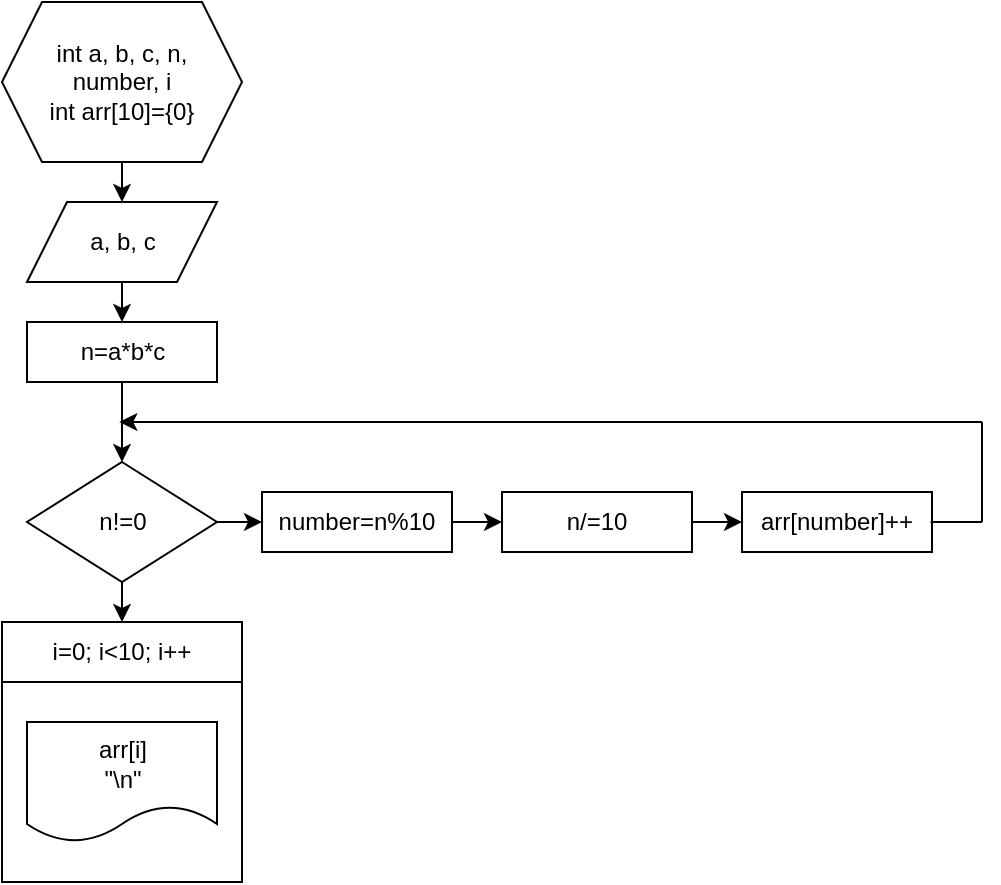 <mxfile version="13.7.9" type="device"><diagram id="0eaoMbROVumV7BAjUO9b" name="페이지-1"><mxGraphModel dx="417" dy="464" grid="1" gridSize="10" guides="1" tooltips="1" connect="1" arrows="1" fold="1" page="1" pageScale="1" pageWidth="827" pageHeight="1169" math="0" shadow="0"><root><mxCell id="0"/><mxCell id="1" parent="0"/><mxCell id="eXr8uPPG491vPk0G8iwB-3" style="edgeStyle=orthogonalEdgeStyle;rounded=0;orthogonalLoop=1;jettySize=auto;html=1;exitX=0.5;exitY=1;exitDx=0;exitDy=0;entryX=0.5;entryY=0;entryDx=0;entryDy=0;" edge="1" parent="1" source="eXr8uPPG491vPk0G8iwB-1" target="eXr8uPPG491vPk0G8iwB-2"><mxGeometry relative="1" as="geometry"/></mxCell><mxCell id="eXr8uPPG491vPk0G8iwB-1" value="int a, b, c, n,&lt;br&gt;number, i&lt;br&gt;int arr[10]={0}" style="shape=hexagon;perimeter=hexagonPerimeter2;whiteSpace=wrap;html=1;fixedSize=1;" vertex="1" parent="1"><mxGeometry x="160" y="120" width="120" height="80" as="geometry"/></mxCell><mxCell id="eXr8uPPG491vPk0G8iwB-5" style="edgeStyle=orthogonalEdgeStyle;rounded=0;orthogonalLoop=1;jettySize=auto;html=1;exitX=0.5;exitY=1;exitDx=0;exitDy=0;entryX=0.5;entryY=0;entryDx=0;entryDy=0;" edge="1" parent="1" source="eXr8uPPG491vPk0G8iwB-2" target="eXr8uPPG491vPk0G8iwB-4"><mxGeometry relative="1" as="geometry"/></mxCell><mxCell id="eXr8uPPG491vPk0G8iwB-2" value="a, b, c" style="shape=parallelogram;perimeter=parallelogramPerimeter;whiteSpace=wrap;html=1;fixedSize=1;" vertex="1" parent="1"><mxGeometry x="172.5" y="220" width="95" height="40" as="geometry"/></mxCell><mxCell id="eXr8uPPG491vPk0G8iwB-7" style="edgeStyle=orthogonalEdgeStyle;rounded=0;orthogonalLoop=1;jettySize=auto;html=1;exitX=0.5;exitY=1;exitDx=0;exitDy=0;entryX=0.5;entryY=0;entryDx=0;entryDy=0;" edge="1" parent="1" source="eXr8uPPG491vPk0G8iwB-4" target="eXr8uPPG491vPk0G8iwB-6"><mxGeometry relative="1" as="geometry"/></mxCell><mxCell id="eXr8uPPG491vPk0G8iwB-4" value="n=a*b*c" style="rounded=0;whiteSpace=wrap;html=1;" vertex="1" parent="1"><mxGeometry x="172.5" y="280" width="95" height="30" as="geometry"/></mxCell><mxCell id="eXr8uPPG491vPk0G8iwB-23" style="edgeStyle=orthogonalEdgeStyle;rounded=0;orthogonalLoop=1;jettySize=auto;html=1;exitX=1;exitY=0.5;exitDx=0;exitDy=0;entryX=0;entryY=0.5;entryDx=0;entryDy=0;" edge="1" parent="1" source="eXr8uPPG491vPk0G8iwB-6" target="eXr8uPPG491vPk0G8iwB-9"><mxGeometry relative="1" as="geometry"/></mxCell><mxCell id="eXr8uPPG491vPk0G8iwB-25" style="edgeStyle=orthogonalEdgeStyle;rounded=0;orthogonalLoop=1;jettySize=auto;html=1;exitX=0.5;exitY=1;exitDx=0;exitDy=0;entryX=0.5;entryY=0;entryDx=0;entryDy=0;" edge="1" parent="1" source="eXr8uPPG491vPk0G8iwB-6" target="eXr8uPPG491vPk0G8iwB-24"><mxGeometry relative="1" as="geometry"/></mxCell><mxCell id="eXr8uPPG491vPk0G8iwB-6" value="n!=0" style="rhombus;whiteSpace=wrap;html=1;" vertex="1" parent="1"><mxGeometry x="172.5" y="350" width="95" height="60" as="geometry"/></mxCell><mxCell id="eXr8uPPG491vPk0G8iwB-21" style="edgeStyle=orthogonalEdgeStyle;rounded=0;orthogonalLoop=1;jettySize=auto;html=1;exitX=1;exitY=0.5;exitDx=0;exitDy=0;" edge="1" parent="1" source="eXr8uPPG491vPk0G8iwB-9" target="eXr8uPPG491vPk0G8iwB-11"><mxGeometry relative="1" as="geometry"/></mxCell><mxCell id="eXr8uPPG491vPk0G8iwB-9" value="number=n%10" style="rounded=0;whiteSpace=wrap;html=1;" vertex="1" parent="1"><mxGeometry x="290" y="365" width="95" height="30" as="geometry"/></mxCell><mxCell id="eXr8uPPG491vPk0G8iwB-22" style="edgeStyle=orthogonalEdgeStyle;rounded=0;orthogonalLoop=1;jettySize=auto;html=1;exitX=1;exitY=0.5;exitDx=0;exitDy=0;" edge="1" parent="1" source="eXr8uPPG491vPk0G8iwB-11" target="eXr8uPPG491vPk0G8iwB-13"><mxGeometry relative="1" as="geometry"/></mxCell><mxCell id="eXr8uPPG491vPk0G8iwB-11" value="n/=10" style="rounded=0;whiteSpace=wrap;html=1;" vertex="1" parent="1"><mxGeometry x="410" y="365" width="95" height="30" as="geometry"/></mxCell><mxCell id="eXr8uPPG491vPk0G8iwB-13" value="arr[number]++" style="rounded=0;whiteSpace=wrap;html=1;" vertex="1" parent="1"><mxGeometry x="530" y="365" width="95" height="30" as="geometry"/></mxCell><mxCell id="eXr8uPPG491vPk0G8iwB-18" value="" style="endArrow=none;html=1;exitX=1;exitY=0.5;exitDx=0;exitDy=0;" edge="1" parent="1"><mxGeometry width="50" height="50" relative="1" as="geometry"><mxPoint x="637.5" y="380" as="sourcePoint"/><mxPoint x="650" y="380" as="targetPoint"/><Array as="points"><mxPoint x="620" y="380"/></Array></mxGeometry></mxCell><mxCell id="eXr8uPPG491vPk0G8iwB-19" value="" style="endArrow=none;html=1;" edge="1" parent="1"><mxGeometry width="50" height="50" relative="1" as="geometry"><mxPoint x="650" y="380" as="sourcePoint"/><mxPoint x="650" y="330" as="targetPoint"/></mxGeometry></mxCell><mxCell id="eXr8uPPG491vPk0G8iwB-20" value="" style="endArrow=classic;html=1;" edge="1" parent="1"><mxGeometry width="50" height="50" relative="1" as="geometry"><mxPoint x="650" y="330" as="sourcePoint"/><mxPoint x="218.667" y="330" as="targetPoint"/></mxGeometry></mxCell><mxCell id="eXr8uPPG491vPk0G8iwB-24" value="i=0; i&amp;lt;10; i++" style="rounded=0;whiteSpace=wrap;html=1;" vertex="1" parent="1"><mxGeometry x="160" y="430" width="120" height="30" as="geometry"/></mxCell><mxCell id="eXr8uPPG491vPk0G8iwB-26" value="" style="rounded=0;whiteSpace=wrap;html=1;" vertex="1" parent="1"><mxGeometry x="160" y="460" width="120" height="100" as="geometry"/></mxCell><mxCell id="eXr8uPPG491vPk0G8iwB-27" value="arr[i]&lt;br&gt;&quot;\n&quot;" style="shape=document;whiteSpace=wrap;html=1;boundedLbl=1;" vertex="1" parent="1"><mxGeometry x="172.5" y="480" width="95" height="60" as="geometry"/></mxCell></root></mxGraphModel></diagram></mxfile>